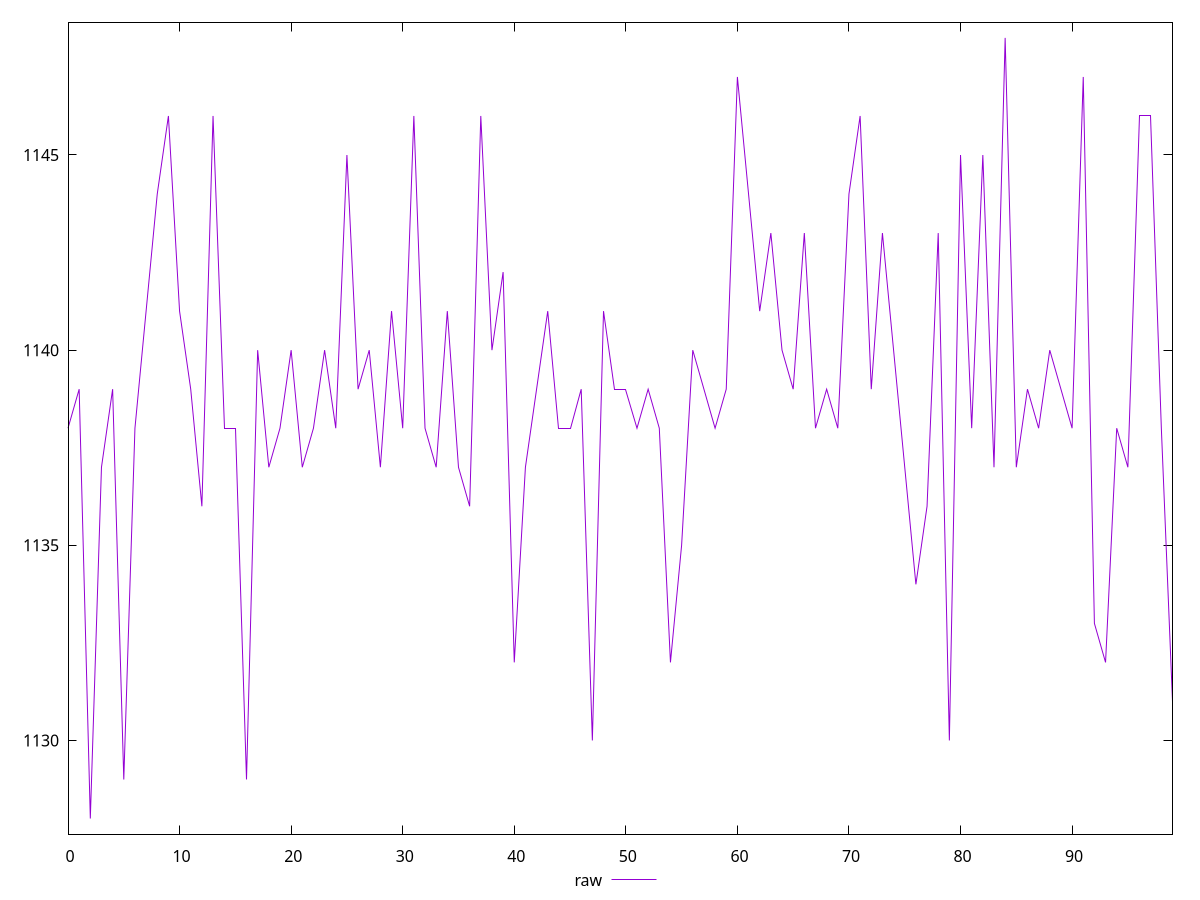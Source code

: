 reset

$raw <<EOF
0 1138
1 1139
2 1128
3 1137
4 1139
5 1129
6 1138
7 1141
8 1144
9 1146
10 1141
11 1139
12 1136
13 1146
14 1138
15 1138
16 1129
17 1140
18 1137
19 1138
20 1140
21 1137
22 1138
23 1140
24 1138
25 1145
26 1139
27 1140
28 1137
29 1141
30 1138
31 1146
32 1138
33 1137
34 1141
35 1137
36 1136
37 1146
38 1140
39 1142
40 1132
41 1137
42 1139
43 1141
44 1138
45 1138
46 1139
47 1130
48 1141
49 1139
50 1139
51 1138
52 1139
53 1138
54 1132
55 1135
56 1140
57 1139
58 1138
59 1139
60 1147
62 1141
63 1143
64 1140
65 1139
66 1143
67 1138
68 1139
69 1138
70 1144
71 1146
72 1139
73 1143
74 1140
75 1137
76 1134
77 1136
78 1143
79 1130
80 1145
81 1138
82 1145
83 1137
84 1148
85 1137
86 1139
87 1138
88 1140
89 1139
90 1138
91 1147
92 1133
93 1132
94 1138
95 1137
96 1146
97 1146
98 1138
99 1131
EOF

set key outside below
set xrange [0:99]
set yrange [1127.6:1148.4]
set trange [1127.6:1148.4]
set terminal svg size 640, 500 enhanced background rgb 'white'
set output "reports/report_00030_2021-02-24T20-42-31.540Z/uses-rel-preload/samples/card/raw/values.svg"

plot $raw title "raw" with line

reset
